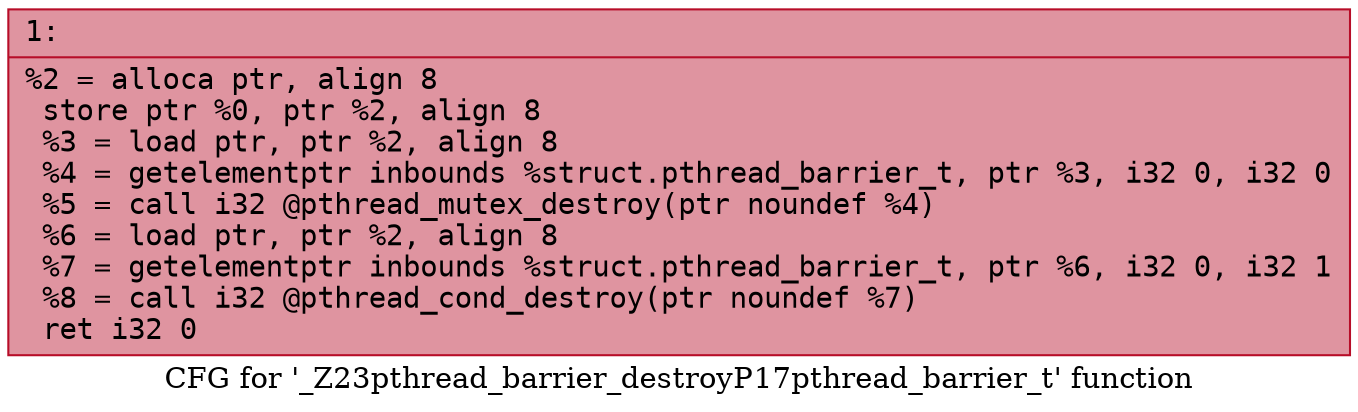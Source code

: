 digraph "CFG for '_Z23pthread_barrier_destroyP17pthread_barrier_t' function" {
	label="CFG for '_Z23pthread_barrier_destroyP17pthread_barrier_t' function";

	Node0x600000915860 [shape=record,color="#b70d28ff", style=filled, fillcolor="#b70d2870" fontname="Courier",label="{1:\l|  %2 = alloca ptr, align 8\l  store ptr %0, ptr %2, align 8\l  %3 = load ptr, ptr %2, align 8\l  %4 = getelementptr inbounds %struct.pthread_barrier_t, ptr %3, i32 0, i32 0\l  %5 = call i32 @pthread_mutex_destroy(ptr noundef %4)\l  %6 = load ptr, ptr %2, align 8\l  %7 = getelementptr inbounds %struct.pthread_barrier_t, ptr %6, i32 0, i32 1\l  %8 = call i32 @pthread_cond_destroy(ptr noundef %7)\l  ret i32 0\l}"];
}
